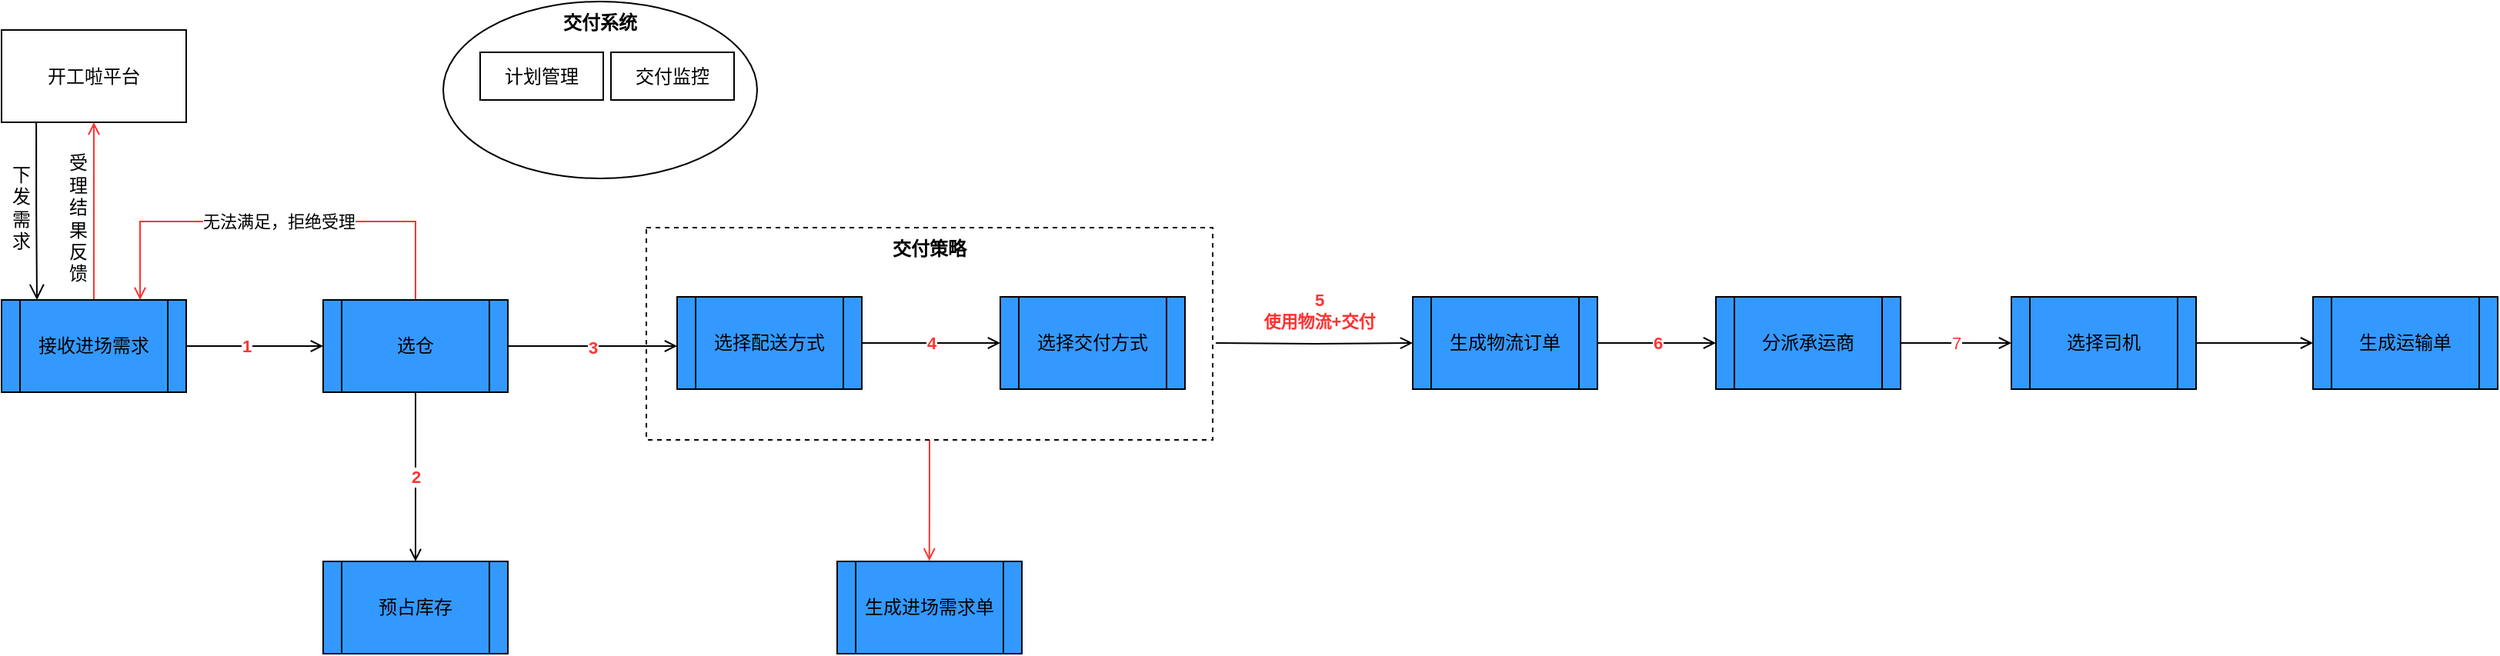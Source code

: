 <mxfile version="20.3.0" type="github" pages="3">
  <diagram id="_cv_2cD60kbQuKg7ILXj" name="业务流程-01">
    <mxGraphModel dx="1203" dy="671" grid="0" gridSize="10" guides="1" tooltips="1" connect="1" arrows="1" fold="1" page="1" pageScale="1" pageWidth="827" pageHeight="1169" math="0" shadow="0">
      <root>
        <mxCell id="0" />
        <mxCell id="1" parent="0" />
        <mxCell id="KaoB-1NW3fZBHTvmu68--25" style="edgeStyle=orthogonalEdgeStyle;rounded=0;orthogonalLoop=1;jettySize=auto;html=1;exitX=0.5;exitY=1;exitDx=0;exitDy=0;strokeColor=#FF3333;fontColor=#000000;endArrow=open;endFill=0;" edge="1" parent="1" source="KaoB-1NW3fZBHTvmu68--13">
          <mxGeometry relative="1" as="geometry">
            <mxPoint x="695.857" y="384.619" as="targetPoint" />
          </mxGeometry>
        </mxCell>
        <mxCell id="KaoB-1NW3fZBHTvmu68--13" value="&lt;b&gt;&lt;font color=&quot;#000000&quot;&gt;交付策略&lt;/font&gt;&lt;/b&gt;" style="rounded=0;whiteSpace=wrap;html=1;dashed=1;strokeColor=#000000;fontColor=#FF3333;fillColor=#FFFFFF;align=center;verticalAlign=top;" vertex="1" parent="1">
          <mxGeometry x="512" y="168" width="368" height="138" as="geometry" />
        </mxCell>
        <mxCell id="w-zfdpOzS3-bjVqiXcH4-3" value="1" style="edgeStyle=orthogonalEdgeStyle;rounded=0;orthogonalLoop=1;jettySize=auto;html=1;exitX=1;exitY=0.5;exitDx=0;exitDy=0;entryX=0;entryY=0.5;entryDx=0;entryDy=0;endArrow=open;endFill=0;fontColor=#FF3333;fontStyle=1" parent="1" source="w-zfdpOzS3-bjVqiXcH4-1" target="w-zfdpOzS3-bjVqiXcH4-2" edge="1">
          <mxGeometry x="-0.124" relative="1" as="geometry">
            <mxPoint as="offset" />
          </mxGeometry>
        </mxCell>
        <mxCell id="KaoB-1NW3fZBHTvmu68--20" style="edgeStyle=orthogonalEdgeStyle;rounded=0;orthogonalLoop=1;jettySize=auto;html=1;exitX=0.5;exitY=0;exitDx=0;exitDy=0;entryX=0.5;entryY=1;entryDx=0;entryDy=0;strokeColor=#FF3333;fontColor=#FF3333;endArrow=open;endFill=0;" edge="1" parent="1" source="w-zfdpOzS3-bjVqiXcH4-1" target="KaoB-1NW3fZBHTvmu68--19">
          <mxGeometry relative="1" as="geometry" />
        </mxCell>
        <mxCell id="w-zfdpOzS3-bjVqiXcH4-1" value="接收进场需求" style="shape=process;whiteSpace=wrap;html=1;backgroundOutline=1;fillColor=#3399FF;strokeColor=#000000;" parent="1" vertex="1">
          <mxGeometry x="93" y="215" width="120" height="60" as="geometry" />
        </mxCell>
        <mxCell id="KaoB-1NW3fZBHTvmu68--2" value="2" style="edgeStyle=orthogonalEdgeStyle;rounded=0;orthogonalLoop=1;jettySize=auto;html=1;exitX=0.5;exitY=1;exitDx=0;exitDy=0;entryX=0.5;entryY=0;entryDx=0;entryDy=0;strokeColor=#000000;endArrow=open;endFill=0;fontColor=#FF3333;fontStyle=1" edge="1" parent="1" source="w-zfdpOzS3-bjVqiXcH4-2" target="w-zfdpOzS3-bjVqiXcH4-10">
          <mxGeometry relative="1" as="geometry" />
        </mxCell>
        <mxCell id="KaoB-1NW3fZBHTvmu68--3" value="3" style="edgeStyle=orthogonalEdgeStyle;rounded=0;orthogonalLoop=1;jettySize=auto;html=1;exitX=1;exitY=0.5;exitDx=0;exitDy=0;entryX=0;entryY=0.5;entryDx=0;entryDy=0;strokeColor=#000000;fontColor=#FF3333;endArrow=open;endFill=0;fontStyle=1" edge="1" parent="1" source="w-zfdpOzS3-bjVqiXcH4-2">
          <mxGeometry relative="1" as="geometry">
            <mxPoint x="532" y="245" as="targetPoint" />
          </mxGeometry>
        </mxCell>
        <mxCell id="KaoB-1NW3fZBHTvmu68--14" value="无法满足，拒绝受理" style="edgeStyle=orthogonalEdgeStyle;rounded=0;orthogonalLoop=1;jettySize=auto;html=1;exitX=0.5;exitY=0;exitDx=0;exitDy=0;entryX=0.75;entryY=0;entryDx=0;entryDy=0;strokeColor=#FF3333;fontColor=#000000;endArrow=open;endFill=0;" edge="1" parent="1" source="w-zfdpOzS3-bjVqiXcH4-2" target="w-zfdpOzS3-bjVqiXcH4-1">
          <mxGeometry relative="1" as="geometry">
            <Array as="points">
              <mxPoint x="362" y="164" />
              <mxPoint x="183" y="164" />
            </Array>
          </mxGeometry>
        </mxCell>
        <mxCell id="w-zfdpOzS3-bjVqiXcH4-2" value="选仓" style="shape=process;whiteSpace=wrap;html=1;backgroundOutline=1;fillColor=#3399FF;" parent="1" vertex="1">
          <mxGeometry x="302" y="215" width="120" height="60" as="geometry" />
        </mxCell>
        <mxCell id="w-zfdpOzS3-bjVqiXcH4-6" value="交付系统" style="ellipse;whiteSpace=wrap;html=1;fontColor=#000000;fillColor=#FFFFFF;verticalAlign=top;fontStyle=1" parent="1" vertex="1">
          <mxGeometry x="380" y="21" width="204" height="115" as="geometry" />
        </mxCell>
        <mxCell id="w-zfdpOzS3-bjVqiXcH4-7" value="&lt;font color=&quot;#000000&quot;&gt;计划管理&lt;/font&gt;" style="rounded=0;whiteSpace=wrap;html=1;fontColor=#FF3333;fillColor=#FFFFFF;" parent="1" vertex="1">
          <mxGeometry x="404" y="54" width="80" height="31" as="geometry" />
        </mxCell>
        <mxCell id="w-zfdpOzS3-bjVqiXcH4-9" value="&lt;font color=&quot;#000000&quot;&gt;交付监控&lt;/font&gt;" style="rounded=0;whiteSpace=wrap;html=1;fontColor=#FF3333;fillColor=#FFFFFF;" parent="1" vertex="1">
          <mxGeometry x="489" y="54" width="80" height="31" as="geometry" />
        </mxCell>
        <mxCell id="w-zfdpOzS3-bjVqiXcH4-10" value="预占库存" style="shape=process;whiteSpace=wrap;html=1;backgroundOutline=1;fillColor=#3399FF;" parent="1" vertex="1">
          <mxGeometry x="302" y="385" width="120" height="60" as="geometry" />
        </mxCell>
        <mxCell id="K5hXJr-74Bw6YyBn2vKO-4" value="" style="edgeStyle=orthogonalEdgeStyle;html=1;verticalAlign=bottom;endArrow=open;endSize=8;strokeColor=#000000;rounded=0;exitX=0.188;exitY=0.992;exitDx=0;exitDy=0;exitPerimeter=0;" edge="1" source="KaoB-1NW3fZBHTvmu68--19" parent="1">
          <mxGeometry relative="1" as="geometry">
            <mxPoint x="116" y="215" as="targetPoint" />
            <mxPoint x="116" y="127" as="sourcePoint" />
          </mxGeometry>
        </mxCell>
        <mxCell id="KaoB-1NW3fZBHTvmu68--8" value="4" style="edgeStyle=orthogonalEdgeStyle;rounded=0;orthogonalLoop=1;jettySize=auto;html=1;exitX=1;exitY=0.5;exitDx=0;exitDy=0;strokeColor=#000000;fontColor=#FF3333;endArrow=open;endFill=0;fontStyle=1" edge="1" parent="1" source="KaoB-1NW3fZBHTvmu68--5" target="KaoB-1NW3fZBHTvmu68--6">
          <mxGeometry relative="1" as="geometry" />
        </mxCell>
        <mxCell id="KaoB-1NW3fZBHTvmu68--5" value="选择配送方式" style="shape=process;whiteSpace=wrap;html=1;backgroundOutline=1;fillColor=#3399FF;" vertex="1" parent="1">
          <mxGeometry x="532" y="213" width="120" height="60" as="geometry" />
        </mxCell>
        <mxCell id="KaoB-1NW3fZBHTvmu68--12" value="5&lt;br&gt;使用物流+交付" style="edgeStyle=orthogonalEdgeStyle;rounded=0;orthogonalLoop=1;jettySize=auto;html=1;strokeColor=#000000;fontColor=#FF3333;endArrow=open;endFill=0;fontStyle=1" edge="1" parent="1" target="KaoB-1NW3fZBHTvmu68--10">
          <mxGeometry x="0.047" y="21" relative="1" as="geometry">
            <mxPoint x="882" y="243" as="sourcePoint" />
            <mxPoint as="offset" />
          </mxGeometry>
        </mxCell>
        <mxCell id="KaoB-1NW3fZBHTvmu68--6" value="选择交付方式" style="shape=process;whiteSpace=wrap;html=1;backgroundOutline=1;fillColor=#3399FF;" vertex="1" parent="1">
          <mxGeometry x="742" y="213" width="120" height="60" as="geometry" />
        </mxCell>
        <mxCell id="KaoB-1NW3fZBHTvmu68--27" value="6" style="edgeStyle=orthogonalEdgeStyle;rounded=0;orthogonalLoop=1;jettySize=auto;html=1;exitX=1;exitY=0.5;exitDx=0;exitDy=0;strokeColor=#000000;fontColor=#FF3333;endArrow=open;endFill=0;fontStyle=1" edge="1" parent="1" source="KaoB-1NW3fZBHTvmu68--10" target="KaoB-1NW3fZBHTvmu68--26">
          <mxGeometry relative="1" as="geometry" />
        </mxCell>
        <mxCell id="KaoB-1NW3fZBHTvmu68--10" value="生成物流订单" style="shape=process;whiteSpace=wrap;html=1;backgroundOutline=1;fillColor=#3399FF;" vertex="1" parent="1">
          <mxGeometry x="1010" y="213" width="120" height="60" as="geometry" />
        </mxCell>
        <mxCell id="KaoB-1NW3fZBHTvmu68--19" value="开工啦平台" style="rounded=0;whiteSpace=wrap;html=1;strokeColor=#000000;fontColor=#000000;fillColor=#FFFFFF;" vertex="1" parent="1">
          <mxGeometry x="93" y="39.5" width="120" height="60" as="geometry" />
        </mxCell>
        <mxCell id="KaoB-1NW3fZBHTvmu68--22" value="受理结果反馈" style="text;html=1;strokeColor=none;fillColor=none;align=center;verticalAlign=middle;whiteSpace=wrap;rounded=0;fontColor=#000000;" vertex="1" parent="1">
          <mxGeometry x="134" y="119" width="18" height="85" as="geometry" />
        </mxCell>
        <mxCell id="KaoB-1NW3fZBHTvmu68--23" value="下发需求" style="text;html=1;strokeColor=none;fillColor=none;align=center;verticalAlign=middle;whiteSpace=wrap;rounded=0;fontColor=#000000;" vertex="1" parent="1">
          <mxGeometry x="98" y="117" width="16" height="75" as="geometry" />
        </mxCell>
        <mxCell id="KaoB-1NW3fZBHTvmu68--24" value="生成进场需求单" style="shape=process;whiteSpace=wrap;html=1;backgroundOutline=1;fillColor=#3399FF;" vertex="1" parent="1">
          <mxGeometry x="636" y="385" width="120" height="60" as="geometry" />
        </mxCell>
        <mxCell id="KaoB-1NW3fZBHTvmu68--29" value="7" style="edgeStyle=orthogonalEdgeStyle;rounded=0;orthogonalLoop=1;jettySize=auto;html=1;exitX=1;exitY=0.5;exitDx=0;exitDy=0;strokeColor=#000000;fontColor=#FF3333;endArrow=open;endFill=0;" edge="1" parent="1" source="KaoB-1NW3fZBHTvmu68--26" target="KaoB-1NW3fZBHTvmu68--28">
          <mxGeometry relative="1" as="geometry" />
        </mxCell>
        <mxCell id="KaoB-1NW3fZBHTvmu68--26" value="分派承运商" style="shape=process;whiteSpace=wrap;html=1;backgroundOutline=1;fillColor=#3399FF;" vertex="1" parent="1">
          <mxGeometry x="1207" y="213" width="120" height="60" as="geometry" />
        </mxCell>
        <mxCell id="KaoB-1NW3fZBHTvmu68--31" style="edgeStyle=orthogonalEdgeStyle;rounded=0;orthogonalLoop=1;jettySize=auto;html=1;exitX=1;exitY=0.5;exitDx=0;exitDy=0;strokeColor=#000000;fontColor=#FF3333;endArrow=open;endFill=0;" edge="1" parent="1" source="KaoB-1NW3fZBHTvmu68--28" target="KaoB-1NW3fZBHTvmu68--30">
          <mxGeometry relative="1" as="geometry" />
        </mxCell>
        <mxCell id="KaoB-1NW3fZBHTvmu68--28" value="选择司机" style="shape=process;whiteSpace=wrap;html=1;backgroundOutline=1;fillColor=#3399FF;" vertex="1" parent="1">
          <mxGeometry x="1399" y="213" width="120" height="60" as="geometry" />
        </mxCell>
        <mxCell id="KaoB-1NW3fZBHTvmu68--30" value="生成运输单" style="shape=process;whiteSpace=wrap;html=1;backgroundOutline=1;fillColor=#3399FF;" vertex="1" parent="1">
          <mxGeometry x="1595" y="213" width="120" height="60" as="geometry" />
        </mxCell>
      </root>
    </mxGraphModel>
  </diagram>
  <diagram id="2RAxnmRQOIynkgWn4iqk" name="业务流程-物流-订单-01">
    <mxGraphModel dx="782" dy="436" grid="0" gridSize="10" guides="1" tooltips="1" connect="1" arrows="1" fold="1" page="1" pageScale="1" pageWidth="827" pageHeight="1169" math="0" shadow="0">
      <root>
        <mxCell id="0" />
        <mxCell id="1" parent="0" />
        <mxCell id="kuzQGlZLQh5XYTPr5Uuf-3" style="edgeStyle=orthogonalEdgeStyle;curved=1;rounded=0;orthogonalLoop=1;jettySize=auto;html=1;exitX=1;exitY=0.5;exitDx=0;exitDy=0;entryX=0;entryY=0.5;entryDx=0;entryDy=0;fontColor=#000000;endArrow=none;endFill=0;startArrow=diamondThin;startFill=1;" parent="1" source="kuzQGlZLQh5XYTPr5Uuf-1" target="kuzQGlZLQh5XYTPr5Uuf-2" edge="1">
          <mxGeometry relative="1" as="geometry" />
        </mxCell>
        <mxCell id="kuzQGlZLQh5XYTPr5Uuf-5" style="edgeStyle=orthogonalEdgeStyle;curved=1;rounded=0;orthogonalLoop=1;jettySize=auto;html=1;exitX=0.5;exitY=1;exitDx=0;exitDy=0;entryX=0.5;entryY=0;entryDx=0;entryDy=0;fontColor=#000000;startArrow=diamondThin;startFill=1;endArrow=none;endFill=0;" parent="1" source="kuzQGlZLQh5XYTPr5Uuf-1" target="kuzQGlZLQh5XYTPr5Uuf-4" edge="1">
          <mxGeometry relative="1" as="geometry" />
        </mxCell>
        <mxCell id="kuzQGlZLQh5XYTPr5Uuf-7" style="edgeStyle=orthogonalEdgeStyle;curved=1;rounded=0;orthogonalLoop=1;jettySize=auto;html=1;exitX=0.5;exitY=0;exitDx=0;exitDy=0;entryX=0.5;entryY=1;entryDx=0;entryDy=0;fontColor=#000000;startArrow=diamondThin;startFill=1;endArrow=none;endFill=0;" parent="1" source="kuzQGlZLQh5XYTPr5Uuf-1" target="kuzQGlZLQh5XYTPr5Uuf-6" edge="1">
          <mxGeometry relative="1" as="geometry" />
        </mxCell>
        <mxCell id="kuzQGlZLQh5XYTPr5Uuf-1" value="订单" style="rounded=0;whiteSpace=wrap;html=1;fontColor=#000000;fillColor=#3399FF;" parent="1" vertex="1">
          <mxGeometry x="182" y="165" width="90" height="40" as="geometry" />
        </mxCell>
        <mxCell id="kuzQGlZLQh5XYTPr5Uuf-2" value="商品项" style="rounded=0;whiteSpace=wrap;html=1;fontColor=#000000;fillColor=#FFFFFF;" parent="1" vertex="1">
          <mxGeometry x="335" y="165" width="90" height="40" as="geometry" />
        </mxCell>
        <mxCell id="kuzQGlZLQh5XYTPr5Uuf-4" value="服务项" style="rounded=0;whiteSpace=wrap;html=1;fontColor=#000000;fillColor=#FFFFFF;" parent="1" vertex="1">
          <mxGeometry x="182" y="257" width="90" height="40" as="geometry" />
        </mxCell>
        <mxCell id="kuzQGlZLQh5XYTPr5Uuf-6" value="订单扩展信息" style="rounded=0;whiteSpace=wrap;html=1;fontColor=#000000;fillColor=#FFFFFF;" parent="1" vertex="1">
          <mxGeometry x="182" y="76" width="90" height="40" as="geometry" />
        </mxCell>
        <mxCell id="kuzQGlZLQh5XYTPr5Uuf-8" value="1" style="text;html=1;strokeColor=none;fillColor=none;align=center;verticalAlign=middle;whiteSpace=wrap;rounded=0;fontColor=#000000;" parent="1" vertex="1">
          <mxGeometry x="204" y="116" width="22" height="18" as="geometry" />
        </mxCell>
        <mxCell id="kuzQGlZLQh5XYTPr5Uuf-9" value="1" style="text;html=1;strokeColor=none;fillColor=none;align=center;verticalAlign=middle;whiteSpace=wrap;rounded=0;fontColor=#000000;" parent="1" vertex="1">
          <mxGeometry x="204" y="147" width="22" height="18" as="geometry" />
        </mxCell>
        <mxCell id="kuzQGlZLQh5XYTPr5Uuf-10" value="1" style="text;html=1;strokeColor=none;fillColor=none;align=center;verticalAlign=middle;whiteSpace=wrap;rounded=0;fontColor=#000000;" parent="1" vertex="1">
          <mxGeometry x="272" y="165" width="22" height="18" as="geometry" />
        </mxCell>
        <mxCell id="kuzQGlZLQh5XYTPr5Uuf-11" value="N" style="text;html=1;strokeColor=none;fillColor=none;align=center;verticalAlign=middle;whiteSpace=wrap;rounded=0;fontColor=#000000;" parent="1" vertex="1">
          <mxGeometry x="313" y="165" width="22" height="18" as="geometry" />
        </mxCell>
        <mxCell id="kuzQGlZLQh5XYTPr5Uuf-12" value="1" style="text;html=1;strokeColor=none;fillColor=none;align=center;verticalAlign=middle;whiteSpace=wrap;rounded=0;fontColor=#000000;" parent="1" vertex="1">
          <mxGeometry x="226" y="205" width="22" height="18" as="geometry" />
        </mxCell>
        <mxCell id="kuzQGlZLQh5XYTPr5Uuf-13" value="N" style="text;html=1;strokeColor=none;fillColor=none;align=center;verticalAlign=middle;whiteSpace=wrap;rounded=0;fontColor=#000000;" parent="1" vertex="1">
          <mxGeometry x="226" y="239" width="22" height="18" as="geometry" />
        </mxCell>
      </root>
    </mxGraphModel>
  </diagram>
  <diagram id="FOWtBgsCqZ3gId9oFDNM" name="业务流程-物流-订单-02">
    <mxGraphModel dx="1303" dy="727" grid="0" gridSize="10" guides="1" tooltips="1" connect="1" arrows="1" fold="1" page="1" pageScale="1" pageWidth="827" pageHeight="1169" math="0" shadow="0">
      <root>
        <mxCell id="0" />
        <mxCell id="1" parent="0" />
        <mxCell id="aURLx6ZLT-YKwzews3jP-2" style="edgeStyle=orthogonalEdgeStyle;curved=1;rounded=0;orthogonalLoop=1;jettySize=auto;html=1;exitX=1;exitY=0.5;exitDx=0;exitDy=0;fontColor=#000000;startArrow=none;startFill=0;endArrow=open;endFill=0;" parent="1" source="XPrh-xxQ_1ZQsEMpbXUi-1" target="aURLx6ZLT-YKwzews3jP-1" edge="1">
          <mxGeometry relative="1" as="geometry" />
        </mxCell>
        <mxCell id="aURLx6ZLT-YKwzews3jP-25" value="发起运输单" style="edgeStyle=orthogonalEdgeStyle;rounded=0;orthogonalLoop=1;jettySize=auto;html=1;exitX=0.5;exitY=0;exitDx=0;exitDy=0;entryX=0;entryY=0.5;entryDx=0;entryDy=0;fontColor=#000000;startArrow=none;startFill=0;endArrow=open;endFill=0;" parent="1" source="XPrh-xxQ_1ZQsEMpbXUi-1" target="aURLx6ZLT-YKwzews3jP-17" edge="1">
          <mxGeometry x="-0.507" relative="1" as="geometry">
            <mxPoint as="offset" />
          </mxGeometry>
        </mxCell>
        <mxCell id="aURLx6ZLT-YKwzews3jP-31" style="edgeStyle=orthogonalEdgeStyle;rounded=0;orthogonalLoop=1;jettySize=auto;html=1;exitX=0.5;exitY=1;exitDx=0;exitDy=0;fontColor=#000000;startArrow=none;startFill=0;endArrow=open;endFill=0;" parent="1" source="XPrh-xxQ_1ZQsEMpbXUi-1" target="aURLx6ZLT-YKwzews3jP-30" edge="1">
          <mxGeometry relative="1" as="geometry" />
        </mxCell>
        <mxCell id="XPrh-xxQ_1ZQsEMpbXUi-1" value="待处理" style="rounded=0;whiteSpace=wrap;html=1;fontColor=#000000;fillColor=#FFFFFF;" parent="1" vertex="1">
          <mxGeometry x="174" y="313" width="90" height="40" as="geometry" />
        </mxCell>
        <mxCell id="aURLx6ZLT-YKwzews3jP-4" style="rounded=0;orthogonalLoop=1;jettySize=auto;html=1;exitX=1;exitY=0.5;exitDx=0;exitDy=0;fontColor=#000000;startArrow=none;startFill=0;endArrow=open;endFill=0;" parent="1" source="aURLx6ZLT-YKwzews3jP-1" target="aURLx6ZLT-YKwzews3jP-3" edge="1">
          <mxGeometry relative="1" as="geometry" />
        </mxCell>
        <mxCell id="aURLx6ZLT-YKwzews3jP-28" style="edgeStyle=orthogonalEdgeStyle;rounded=0;orthogonalLoop=1;jettySize=auto;html=1;exitX=0.5;exitY=1;exitDx=0;exitDy=0;entryX=0.5;entryY=1;entryDx=0;entryDy=0;fontColor=#000000;startArrow=none;startFill=0;endArrow=open;endFill=0;" parent="1" source="aURLx6ZLT-YKwzews3jP-1" target="aURLx6ZLT-YKwzews3jP-3" edge="1">
          <mxGeometry relative="1" as="geometry">
            <Array as="points">
              <mxPoint x="399" y="406" />
              <mxPoint x="588" y="406" />
            </Array>
          </mxGeometry>
        </mxCell>
        <mxCell id="aURLx6ZLT-YKwzews3jP-29" value="手动完结" style="edgeLabel;html=1;align=center;verticalAlign=middle;resizable=0;points=[];fontColor=#000000;" parent="aURLx6ZLT-YKwzews3jP-28" vertex="1" connectable="0">
          <mxGeometry x="0.03" y="1" relative="1" as="geometry">
            <mxPoint as="offset" />
          </mxGeometry>
        </mxCell>
        <mxCell id="aURLx6ZLT-YKwzews3jP-1" value="进行中" style="rounded=0;whiteSpace=wrap;html=1;fontColor=#000000;fillColor=#FFFFFF;" parent="1" vertex="1">
          <mxGeometry x="354" y="313" width="90" height="40" as="geometry" />
        </mxCell>
        <mxCell id="aURLx6ZLT-YKwzews3jP-15" style="edgeStyle=none;rounded=0;orthogonalLoop=1;jettySize=auto;html=1;exitX=1;exitY=0.5;exitDx=0;exitDy=0;entryX=0;entryY=0.5;entryDx=0;entryDy=0;fontColor=#000000;startArrow=none;startFill=0;endArrow=open;endFill=0;" parent="1" source="aURLx6ZLT-YKwzews3jP-3" target="aURLx6ZLT-YKwzews3jP-11" edge="1">
          <mxGeometry relative="1" as="geometry" />
        </mxCell>
        <mxCell id="aURLx6ZLT-YKwzews3jP-3" value="已完成" style="rounded=0;whiteSpace=wrap;html=1;fontColor=#000000;fillColor=#FFFFFF;" parent="1" vertex="1">
          <mxGeometry x="543" y="313" width="90" height="40" as="geometry" />
        </mxCell>
        <mxCell id="aURLx6ZLT-YKwzews3jP-11" value="" style="ellipse;html=1;shape=endState;fillColor=#000000;strokeColor=#ff0000;fontColor=#000000;" parent="1" vertex="1">
          <mxGeometry x="715" y="318" width="30" height="30" as="geometry" />
        </mxCell>
        <mxCell id="aURLx6ZLT-YKwzews3jP-14" style="edgeStyle=none;rounded=0;orthogonalLoop=1;jettySize=auto;html=1;fontColor=#000000;startArrow=none;startFill=0;endArrow=open;endFill=0;" parent="1" source="aURLx6ZLT-YKwzews3jP-12" target="XPrh-xxQ_1ZQsEMpbXUi-1" edge="1">
          <mxGeometry relative="1" as="geometry" />
        </mxCell>
        <mxCell id="aURLx6ZLT-YKwzews3jP-12" value="" style="ellipse;html=1;shape=startState;fillColor=#000000;strokeColor=#ff0000;fontColor=#000000;" parent="1" vertex="1">
          <mxGeometry x="80" y="318" width="30" height="30" as="geometry" />
        </mxCell>
        <mxCell id="aURLx6ZLT-YKwzews3jP-26" value="开始运输" style="edgeStyle=orthogonalEdgeStyle;rounded=0;orthogonalLoop=1;jettySize=auto;html=1;exitX=0.5;exitY=1;exitDx=0;exitDy=0;entryX=0.5;entryY=0;entryDx=0;entryDy=0;fontColor=#000000;startArrow=none;startFill=0;endArrow=open;endFill=0;" parent="1" source="aURLx6ZLT-YKwzews3jP-17" target="aURLx6ZLT-YKwzews3jP-1" edge="1">
          <mxGeometry relative="1" as="geometry" />
        </mxCell>
        <mxCell id="aURLx6ZLT-YKwzews3jP-27" value="全部运输完成" style="edgeStyle=orthogonalEdgeStyle;rounded=0;orthogonalLoop=1;jettySize=auto;html=1;exitX=1;exitY=0.5;exitDx=0;exitDy=0;fontColor=#000000;startArrow=none;startFill=0;endArrow=open;endFill=0;" parent="1" source="aURLx6ZLT-YKwzews3jP-17" target="aURLx6ZLT-YKwzews3jP-3" edge="1">
          <mxGeometry x="0.418" relative="1" as="geometry">
            <mxPoint as="offset" />
          </mxGeometry>
        </mxCell>
        <mxCell id="aURLx6ZLT-YKwzews3jP-32" value="运输单全部作废" style="edgeStyle=orthogonalEdgeStyle;rounded=0;orthogonalLoop=1;jettySize=auto;html=1;exitX=0;exitY=0.25;exitDx=0;exitDy=0;entryX=0;entryY=0.25;entryDx=0;entryDy=0;fontColor=#000000;startArrow=none;startFill=0;endArrow=open;endFill=0;" parent="1" source="aURLx6ZLT-YKwzews3jP-17" target="XPrh-xxQ_1ZQsEMpbXUi-1" edge="1">
          <mxGeometry x="0.387" relative="1" as="geometry">
            <Array as="points">
              <mxPoint x="128" y="210" />
              <mxPoint x="128" y="323" />
            </Array>
            <mxPoint as="offset" />
          </mxGeometry>
        </mxCell>
        <mxCell id="aURLx6ZLT-YKwzews3jP-17" value="运输流程" style="shape=process;whiteSpace=wrap;html=1;backgroundOutline=1;fontColor=#000000;fillColor=#FFFFFF;" parent="1" vertex="1">
          <mxGeometry x="256" y="200" width="286" height="40" as="geometry" />
        </mxCell>
        <mxCell id="aURLx6ZLT-YKwzews3jP-54" style="edgeStyle=orthogonalEdgeStyle;rounded=0;orthogonalLoop=1;jettySize=auto;html=1;exitX=0.5;exitY=1;exitDx=0;exitDy=0;entryX=0.5;entryY=1;entryDx=0;entryDy=0;fontColor=#000000;startArrow=none;startFill=0;endArrow=open;endFill=0;" parent="1" source="aURLx6ZLT-YKwzews3jP-30" target="aURLx6ZLT-YKwzews3jP-11" edge="1">
          <mxGeometry relative="1" as="geometry" />
        </mxCell>
        <mxCell id="aURLx6ZLT-YKwzews3jP-30" value="已作废" style="rounded=0;whiteSpace=wrap;html=1;fontColor=#000000;fillColor=#FFFFFF;" parent="1" vertex="1">
          <mxGeometry x="174" y="422" width="90" height="40" as="geometry" />
        </mxCell>
        <mxCell id="aURLx6ZLT-YKwzews3jP-33" value="订单状态动作映射表" style="shape=table;startSize=30;container=1;collapsible=0;childLayout=tableLayout;fontStyle=1;align=center;fontColor=#000000;fillColor=#FFFFFF;" parent="1" vertex="1">
          <mxGeometry x="174" y="559" width="192" height="294.123" as="geometry" />
        </mxCell>
        <mxCell id="aURLx6ZLT-YKwzews3jP-34" value="" style="shape=tableRow;horizontal=0;startSize=0;swimlaneHead=0;swimlaneBody=0;top=0;left=0;bottom=0;right=0;collapsible=0;dropTarget=0;fillColor=none;points=[[0,0.5],[1,0.5]];portConstraint=eastwest;fontColor=#000000;" parent="aURLx6ZLT-YKwzews3jP-33" vertex="1">
          <mxGeometry y="30" width="192" height="40" as="geometry" />
        </mxCell>
        <mxCell id="aURLx6ZLT-YKwzews3jP-35" value="状态名称" style="shape=partialRectangle;html=1;whiteSpace=wrap;connectable=0;fillColor=none;top=0;left=0;bottom=0;right=0;overflow=hidden;fontColor=#000000;" parent="aURLx6ZLT-YKwzews3jP-34" vertex="1">
          <mxGeometry width="96" height="40" as="geometry">
            <mxRectangle width="96" height="40" as="alternateBounds" />
          </mxGeometry>
        </mxCell>
        <mxCell id="aURLx6ZLT-YKwzews3jP-36" value="动作名称" style="shape=partialRectangle;html=1;whiteSpace=wrap;connectable=0;fillColor=none;top=0;left=0;bottom=0;right=0;overflow=hidden;fontColor=#000000;" parent="aURLx6ZLT-YKwzews3jP-34" vertex="1">
          <mxGeometry x="96" width="96" height="40" as="geometry">
            <mxRectangle width="96" height="40" as="alternateBounds" />
          </mxGeometry>
        </mxCell>
        <mxCell id="aURLx6ZLT-YKwzews3jP-38" value="" style="shape=tableRow;horizontal=0;startSize=0;swimlaneHead=0;swimlaneBody=0;top=0;left=0;bottom=0;right=0;collapsible=0;dropTarget=0;fillColor=none;points=[[0,0.5],[1,0.5]];portConstraint=eastwest;fontColor=#000000;" parent="aURLx6ZLT-YKwzews3jP-33" vertex="1">
          <mxGeometry y="70" width="192" height="104" as="geometry" />
        </mxCell>
        <mxCell id="aURLx6ZLT-YKwzews3jP-39" value="待处理" style="shape=partialRectangle;html=1;whiteSpace=wrap;connectable=0;fillColor=none;top=0;left=0;bottom=0;right=0;overflow=hidden;fontColor=#000000;" parent="aURLx6ZLT-YKwzews3jP-38" vertex="1">
          <mxGeometry width="96" height="104" as="geometry">
            <mxRectangle width="96" height="104" as="alternateBounds" />
          </mxGeometry>
        </mxCell>
        <mxCell id="aURLx6ZLT-YKwzews3jP-40" value="1、查看订单&lt;br&gt;2、取消订单&lt;br&gt;3、分派订单&lt;br&gt;4、转交订单&lt;br&gt;5、修改订单&lt;br&gt;6、取消订单" style="shape=partialRectangle;html=1;whiteSpace=wrap;connectable=0;fillColor=none;top=0;left=0;bottom=0;right=0;overflow=hidden;fontColor=#000000;" parent="aURLx6ZLT-YKwzews3jP-38" vertex="1">
          <mxGeometry x="96" width="96" height="104" as="geometry">
            <mxRectangle width="96" height="104" as="alternateBounds" />
          </mxGeometry>
        </mxCell>
        <mxCell id="aURLx6ZLT-YKwzews3jP-42" value="" style="shape=tableRow;horizontal=0;startSize=0;swimlaneHead=0;swimlaneBody=0;top=0;left=0;bottom=0;right=0;collapsible=0;dropTarget=0;fillColor=none;points=[[0,0.5],[1,0.5]];portConstraint=eastwest;fontColor=#000000;" parent="aURLx6ZLT-YKwzews3jP-33" vertex="1">
          <mxGeometry y="174" width="192" height="40" as="geometry" />
        </mxCell>
        <mxCell id="aURLx6ZLT-YKwzews3jP-43" value="进行中" style="shape=partialRectangle;html=1;whiteSpace=wrap;connectable=0;fillColor=none;top=0;left=0;bottom=0;right=0;overflow=hidden;fontColor=#000000;" parent="aURLx6ZLT-YKwzews3jP-42" vertex="1">
          <mxGeometry width="96" height="40" as="geometry">
            <mxRectangle width="96" height="40" as="alternateBounds" />
          </mxGeometry>
        </mxCell>
        <mxCell id="aURLx6ZLT-YKwzews3jP-44" value="1、查看订单&lt;br&gt;2、完结订单" style="shape=partialRectangle;html=1;whiteSpace=wrap;connectable=0;fillColor=none;top=0;left=0;bottom=0;right=0;overflow=hidden;fontColor=#000000;" parent="aURLx6ZLT-YKwzews3jP-42" vertex="1">
          <mxGeometry x="96" width="96" height="40" as="geometry">
            <mxRectangle width="96" height="40" as="alternateBounds" />
          </mxGeometry>
        </mxCell>
        <mxCell id="aURLx6ZLT-YKwzews3jP-46" style="shape=tableRow;horizontal=0;startSize=0;swimlaneHead=0;swimlaneBody=0;top=0;left=0;bottom=0;right=0;collapsible=0;dropTarget=0;fillColor=none;points=[[0,0.5],[1,0.5]];portConstraint=eastwest;fontColor=#000000;" parent="aURLx6ZLT-YKwzews3jP-33" vertex="1">
          <mxGeometry y="214" width="192" height="40" as="geometry" />
        </mxCell>
        <mxCell id="aURLx6ZLT-YKwzews3jP-47" value="已完成" style="shape=partialRectangle;html=1;whiteSpace=wrap;connectable=0;fillColor=none;top=0;left=0;bottom=0;right=0;overflow=hidden;fontColor=#000000;" parent="aURLx6ZLT-YKwzews3jP-46" vertex="1">
          <mxGeometry width="96" height="40" as="geometry">
            <mxRectangle width="96" height="40" as="alternateBounds" />
          </mxGeometry>
        </mxCell>
        <mxCell id="aURLx6ZLT-YKwzews3jP-48" value="1、查看订单" style="shape=partialRectangle;html=1;whiteSpace=wrap;connectable=0;fillColor=none;top=0;left=0;bottom=0;right=0;overflow=hidden;fontColor=#000000;" parent="aURLx6ZLT-YKwzews3jP-46" vertex="1">
          <mxGeometry x="96" width="96" height="40" as="geometry">
            <mxRectangle width="96" height="40" as="alternateBounds" />
          </mxGeometry>
        </mxCell>
        <mxCell id="aURLx6ZLT-YKwzews3jP-50" style="shape=tableRow;horizontal=0;startSize=0;swimlaneHead=0;swimlaneBody=0;top=0;left=0;bottom=0;right=0;collapsible=0;dropTarget=0;fillColor=none;points=[[0,0.5],[1,0.5]];portConstraint=eastwest;fontColor=#000000;" parent="aURLx6ZLT-YKwzews3jP-33" vertex="1">
          <mxGeometry y="254" width="192" height="40" as="geometry" />
        </mxCell>
        <mxCell id="aURLx6ZLT-YKwzews3jP-51" value="已作废" style="shape=partialRectangle;html=1;whiteSpace=wrap;connectable=0;fillColor=none;top=0;left=0;bottom=0;right=0;overflow=hidden;fontColor=#000000;" parent="aURLx6ZLT-YKwzews3jP-50" vertex="1">
          <mxGeometry width="96" height="40" as="geometry">
            <mxRectangle width="96" height="40" as="alternateBounds" />
          </mxGeometry>
        </mxCell>
        <mxCell id="aURLx6ZLT-YKwzews3jP-52" value="1、查看订单" style="shape=partialRectangle;html=1;whiteSpace=wrap;connectable=0;fillColor=none;top=0;left=0;bottom=0;right=0;overflow=hidden;fontColor=#000000;" parent="aURLx6ZLT-YKwzews3jP-50" vertex="1">
          <mxGeometry x="96" width="96" height="40" as="geometry">
            <mxRectangle width="96" height="40" as="alternateBounds" />
          </mxGeometry>
        </mxCell>
        <mxCell id="aURLx6ZLT-YKwzews3jP-55" value="订单单据权限字段：&lt;br&gt;1、owner_id(表示表单的归属人)&lt;br&gt;2、org_id(表示表单的归属组织)" style="text;html=1;strokeColor=none;fillColor=none;align=center;verticalAlign=middle;whiteSpace=wrap;rounded=0;fontColor=#000000;" parent="1" vertex="1">
          <mxGeometry x="506" y="569" width="183" height="30" as="geometry" />
        </mxCell>
        <mxCell id="aURLx6ZLT-YKwzews3jP-56" value="订单&lt;br&gt;（单据）" style="rounded=0;whiteSpace=wrap;html=1;fontColor=#000000;fillColor=#FFFFFF;" parent="1" vertex="1">
          <mxGeometry x="722" y="628" width="51" height="102" as="geometry" />
        </mxCell>
        <mxCell id="aURLx6ZLT-YKwzews3jP-58" style="edgeStyle=orthogonalEdgeStyle;rounded=0;orthogonalLoop=1;jettySize=auto;html=1;fontColor=#000000;startArrow=none;startFill=0;endArrow=open;endFill=0;entryX=-0.008;entryY=0.336;entryDx=0;entryDy=0;entryPerimeter=0;" parent="1" target="aURLx6ZLT-YKwzews3jP-56" edge="1">
          <mxGeometry relative="1" as="geometry">
            <mxPoint x="476" y="663" as="sourcePoint" />
          </mxGeometry>
        </mxCell>
        <mxCell id="aURLx6ZLT-YKwzews3jP-57" value="授权对象&lt;br&gt;（人或角色等）" style="shape=umlActor;verticalLabelPosition=bottom;verticalAlign=top;html=1;outlineConnect=0;fontColor=#000000;fillColor=#FFFFFF;" parent="1" vertex="1">
          <mxGeometry x="450" y="654" width="27" height="40" as="geometry" />
        </mxCell>
        <mxCell id="aURLx6ZLT-YKwzews3jP-59" value="数据权限：授权查看全部、部分、仅自己" style="text;html=1;strokeColor=none;fillColor=none;align=center;verticalAlign=middle;whiteSpace=wrap;rounded=0;fontColor=#000000;" parent="1" vertex="1">
          <mxGeometry x="490" y="640" width="229" height="22" as="geometry" />
        </mxCell>
        <mxCell id="aURLx6ZLT-YKwzews3jP-61" style="edgeStyle=orthogonalEdgeStyle;rounded=0;orthogonalLoop=1;jettySize=auto;html=1;fontColor=#000000;startArrow=none;startFill=0;endArrow=open;endFill=0;entryX=-0.004;entryY=0.651;entryDx=0;entryDy=0;entryPerimeter=0;" parent="1" target="aURLx6ZLT-YKwzews3jP-56" edge="1">
          <mxGeometry relative="1" as="geometry">
            <mxPoint x="478" y="695" as="sourcePoint" />
            <mxPoint x="645.4" y="672.272" as="targetPoint" />
          </mxGeometry>
        </mxCell>
        <mxCell id="aURLx6ZLT-YKwzews3jP-62" value="操作权限：授权查看、修改等" style="text;html=1;strokeColor=none;fillColor=none;align=center;verticalAlign=middle;whiteSpace=wrap;rounded=0;fontColor=#000000;" parent="1" vertex="1">
          <mxGeometry x="490" y="672" width="209" height="22" as="geometry" />
        </mxCell>
      </root>
    </mxGraphModel>
  </diagram>
</mxfile>
